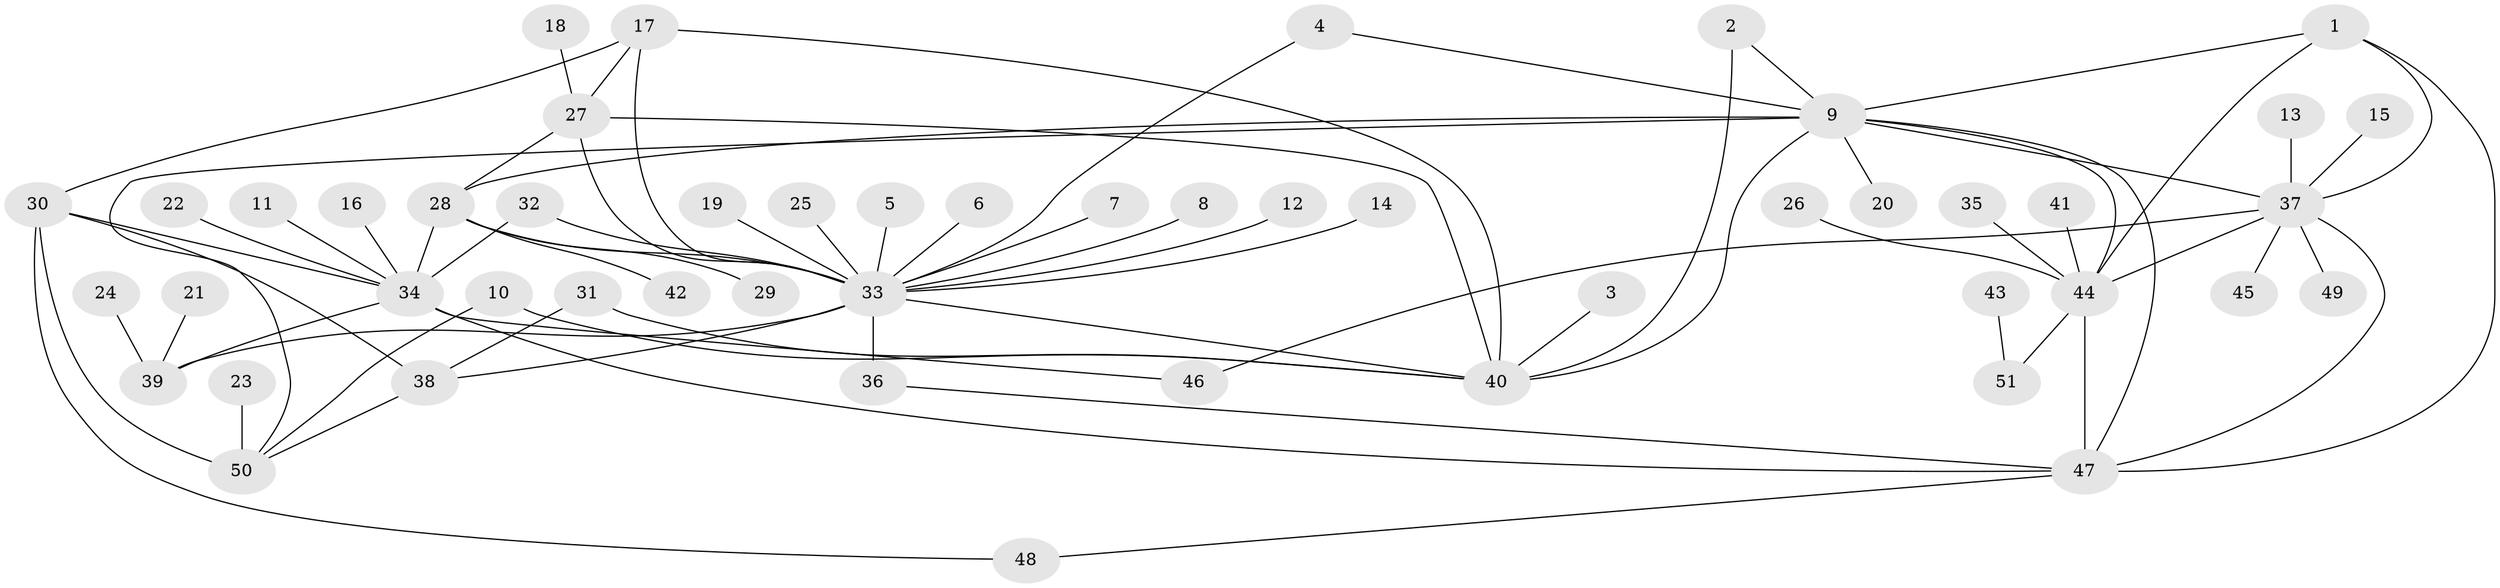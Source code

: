 // original degree distribution, {6: 0.04950495049504951, 12: 0.0297029702970297, 8: 0.04950495049504951, 5: 0.0594059405940594, 7: 0.009900990099009901, 9: 0.0297029702970297, 4: 0.039603960396039604, 10: 0.009900990099009901, 2: 0.1485148514851485, 1: 0.5445544554455446, 3: 0.0297029702970297}
// Generated by graph-tools (version 1.1) at 2025/50/03/09/25 03:50:43]
// undirected, 51 vertices, 75 edges
graph export_dot {
graph [start="1"]
  node [color=gray90,style=filled];
  1;
  2;
  3;
  4;
  5;
  6;
  7;
  8;
  9;
  10;
  11;
  12;
  13;
  14;
  15;
  16;
  17;
  18;
  19;
  20;
  21;
  22;
  23;
  24;
  25;
  26;
  27;
  28;
  29;
  30;
  31;
  32;
  33;
  34;
  35;
  36;
  37;
  38;
  39;
  40;
  41;
  42;
  43;
  44;
  45;
  46;
  47;
  48;
  49;
  50;
  51;
  1 -- 9 [weight=1.0];
  1 -- 37 [weight=1.0];
  1 -- 44 [weight=1.0];
  1 -- 47 [weight=1.0];
  2 -- 9 [weight=1.0];
  2 -- 40 [weight=1.0];
  3 -- 40 [weight=1.0];
  4 -- 9 [weight=1.0];
  4 -- 33 [weight=1.0];
  5 -- 33 [weight=1.0];
  6 -- 33 [weight=1.0];
  7 -- 33 [weight=1.0];
  8 -- 33 [weight=1.0];
  9 -- 20 [weight=1.0];
  9 -- 28 [weight=1.0];
  9 -- 37 [weight=1.0];
  9 -- 40 [weight=1.0];
  9 -- 44 [weight=1.0];
  9 -- 47 [weight=1.0];
  9 -- 50 [weight=1.0];
  10 -- 40 [weight=1.0];
  10 -- 50 [weight=1.0];
  11 -- 34 [weight=1.0];
  12 -- 33 [weight=1.0];
  13 -- 37 [weight=1.0];
  14 -- 33 [weight=1.0];
  15 -- 37 [weight=1.0];
  16 -- 34 [weight=1.0];
  17 -- 27 [weight=2.0];
  17 -- 30 [weight=1.0];
  17 -- 33 [weight=2.0];
  17 -- 40 [weight=2.0];
  18 -- 27 [weight=1.0];
  19 -- 33 [weight=1.0];
  21 -- 39 [weight=1.0];
  22 -- 34 [weight=1.0];
  23 -- 50 [weight=1.0];
  24 -- 39 [weight=1.0];
  25 -- 33 [weight=1.0];
  26 -- 44 [weight=1.0];
  27 -- 28 [weight=1.0];
  27 -- 33 [weight=1.0];
  27 -- 40 [weight=1.0];
  28 -- 29 [weight=1.0];
  28 -- 33 [weight=1.0];
  28 -- 34 [weight=4.0];
  28 -- 42 [weight=1.0];
  30 -- 34 [weight=1.0];
  30 -- 38 [weight=3.0];
  30 -- 48 [weight=1.0];
  30 -- 50 [weight=3.0];
  31 -- 38 [weight=1.0];
  31 -- 40 [weight=1.0];
  32 -- 33 [weight=1.0];
  32 -- 34 [weight=1.0];
  33 -- 36 [weight=4.0];
  33 -- 38 [weight=1.0];
  33 -- 39 [weight=1.0];
  33 -- 40 [weight=1.0];
  34 -- 39 [weight=1.0];
  34 -- 46 [weight=1.0];
  34 -- 47 [weight=1.0];
  35 -- 44 [weight=1.0];
  36 -- 47 [weight=1.0];
  37 -- 44 [weight=1.0];
  37 -- 45 [weight=1.0];
  37 -- 46 [weight=1.0];
  37 -- 47 [weight=1.0];
  37 -- 49 [weight=1.0];
  38 -- 50 [weight=1.0];
  41 -- 44 [weight=1.0];
  43 -- 51 [weight=1.0];
  44 -- 47 [weight=1.0];
  44 -- 51 [weight=1.0];
  47 -- 48 [weight=1.0];
}
